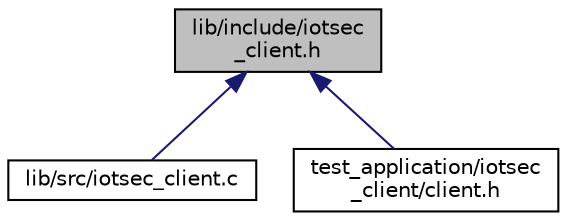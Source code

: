 digraph "lib/include/iotsec_client.h"
{
 // LATEX_PDF_SIZE
  edge [fontname="Helvetica",fontsize="10",labelfontname="Helvetica",labelfontsize="10"];
  node [fontname="Helvetica",fontsize="10",shape=record];
  Node1 [label="lib/include/iotsec\l_client.h",height=0.2,width=0.4,color="black", fillcolor="grey75", style="filled", fontcolor="black",tooltip="Include file for the IOTsec client library."];
  Node1 -> Node2 [dir="back",color="midnightblue",fontsize="10",style="solid",fontname="Helvetica"];
  Node2 [label="lib/src/iotsec_client.c",height=0.2,width=0.4,color="black", fillcolor="white", style="filled",URL="$iotsec__client_8c.html",tooltip="Source file for the IOTsec client library."];
  Node1 -> Node3 [dir="back",color="midnightblue",fontsize="10",style="solid",fontname="Helvetica"];
  Node3 [label="test_application/iotsec\l_client/client.h",height=0.2,width=0.4,color="black", fillcolor="white", style="filled",URL="$client_8h_source.html",tooltip=" "];
}
